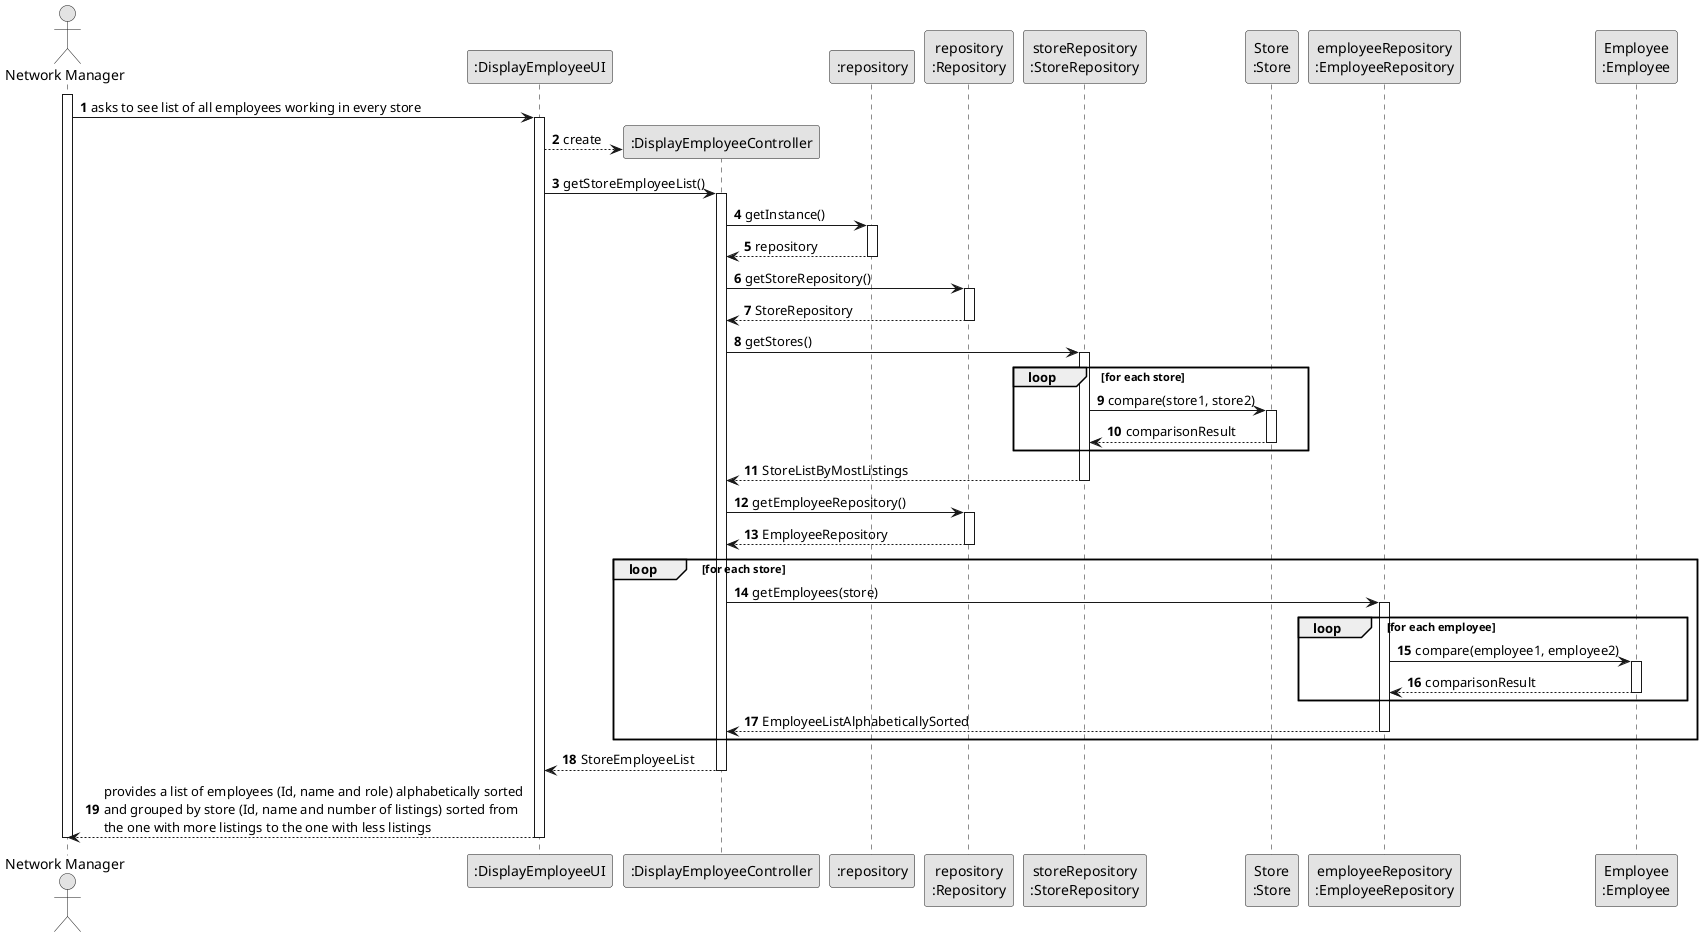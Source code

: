 @startuml
skinparam monochrome true
skinparam packageStyle rectangle
skinparam shadowing false

autonumber

'hide footbox
actor "Network Manager" as Manager
participant ":DisplayEmployeeUI" as DisplayEmployeeUI
participant ":DisplayEmployeeController" as DisplayEmployeeController
participant ":repository" as RepositorySingleton
participant "repository\n:Repository" as repository
participant "storeRepository\n:StoreRepository" as StoreRepository
participant "Store\n:Store" as Store
participant "employeeRepository\n:EmployeeRepository" as EmployeeRepository
participant "Employee\n:Employee" as Employee

activate Manager

    Manager -> DisplayEmployeeUI : asks to see list of all employees working in every store
    activate DisplayEmployeeUI

    create DisplayEmployeeController
    DisplayEmployeeUI --> DisplayEmployeeController** : create
    
    DisplayEmployeeUI -> DisplayEmployeeController : getStoreEmployeeList()
        activate DisplayEmployeeController

    DisplayEmployeeController -> RepositorySingleton : getInstance()
        activate RepositorySingleton

                RepositorySingleton --> DisplayEmployeeController : repository

            deactivate RepositorySingleton

            DisplayEmployeeController -> repository : getStoreRepository()

            activate repository

                repository --> DisplayEmployeeController : StoreRepository

            deactivate repository

            DisplayEmployeeController -> StoreRepository : getStores()
                    activate StoreRepository

                    loop for each store

                        StoreRepository -> Store : compare(store1, store2)
                        activate Store

                        Store --> StoreRepository : comparisonResult
                        deactivate Store

                    end

                        StoreRepository --> DisplayEmployeeController : StoreListByMostListings
                    deactivate StoreRepository

                    DisplayEmployeeController -> repository : getEmployeeRepository()
                    activate repository

                        repository --> DisplayEmployeeController : EmployeeRepository
                    deactivate repository

                    loop for each store

                        DisplayEmployeeController -> EmployeeRepository : getEmployees(store)
                        activate EmployeeRepository

                        loop for each employee

                            EmployeeRepository -> Employee : compare(employee1, employee2)
                            activate Employee

                            Employee --> EmployeeRepository : comparisonResult
                            deactivate Employee

                        end

                            EmployeeRepository --> DisplayEmployeeController : EmployeeListAlphabeticallySorted
                        deactivate EmployeeRepository
                    end

                DisplayEmployeeController --> DisplayEmployeeUI : StoreEmployeeList
            deactivate DisplayEmployeeController

    DisplayEmployeeUI --> Manager : provides a list of employees (Id, name and role) alphabetically sorted\nand grouped by store (Id, name and number of listings) sorted from \nthe one with more listings to the one with less listings  
    deactivate DisplayEmployeeUI

    deactivate DisplayEmployeeController

deactivate Manager

@enduml